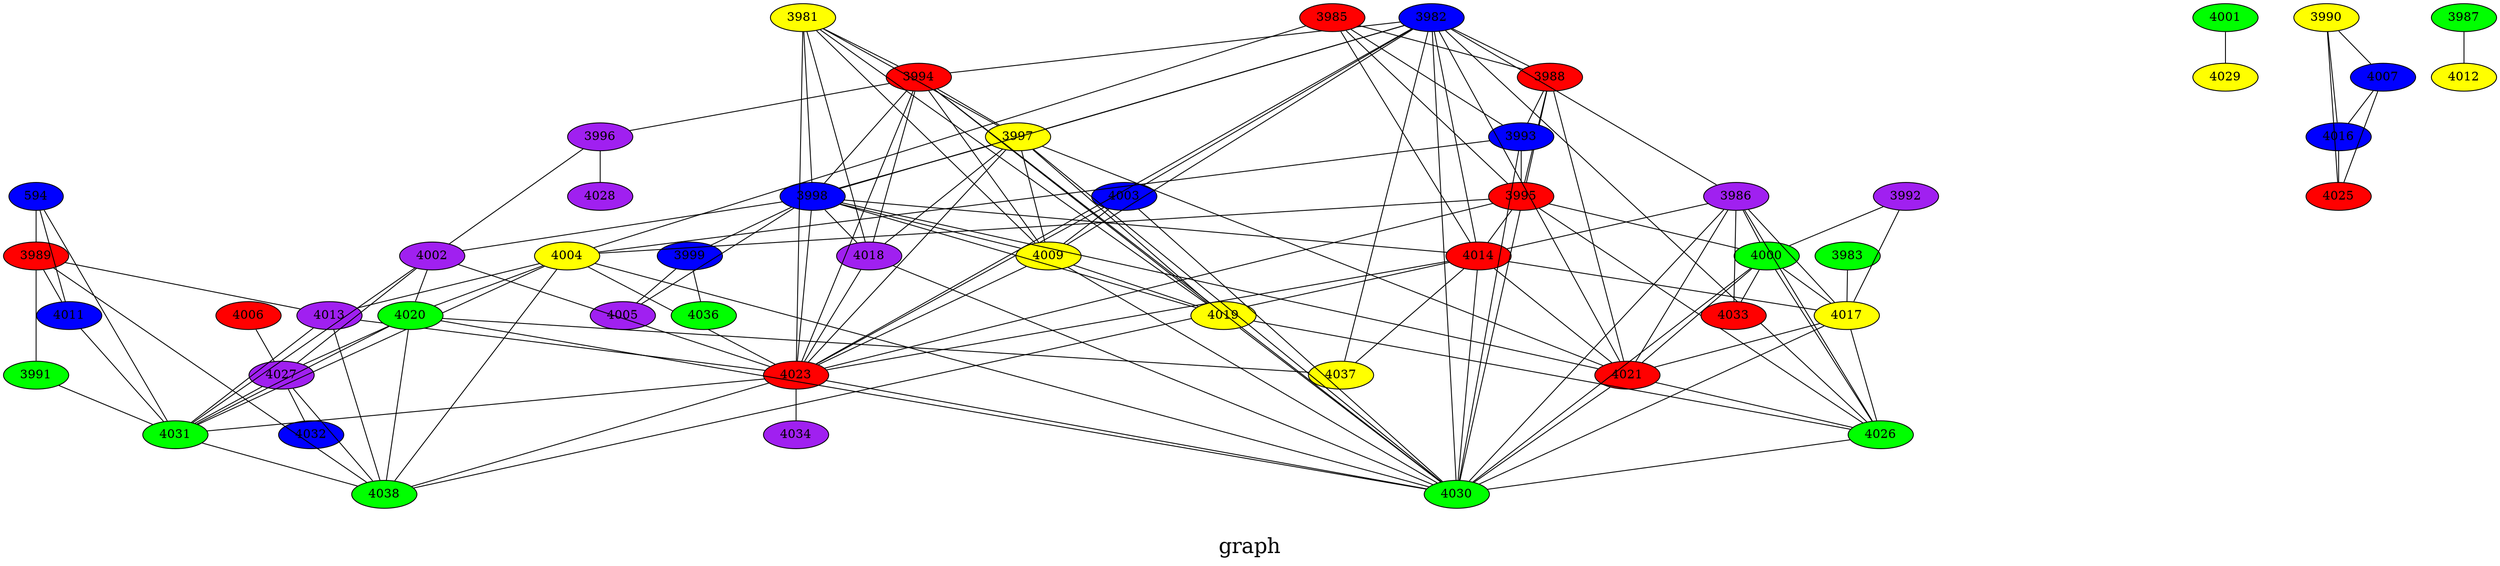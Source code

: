 /*****
graph
*****/

graph G {
  graph [splines=false overlap=false]
  node  [shape=ellipse, width=0.3, height=0.3]
  4038 [style=filled, fillcolor="green"];
  4014 [style=filled, fillcolor="red"];
  4032 [style=filled, fillcolor="blue"];
  4027 [style=filled, fillcolor="purple"];
  4019 [style=filled, fillcolor="yellow"];
  4026 [style=filled, fillcolor="green"];
  4023 [style=filled, fillcolor="red"];
  4003 [style=filled, fillcolor="blue"];
  4018 [style=filled, fillcolor="purple"];
  3997 [style=filled, fillcolor="yellow"];
  4031 [style=filled, fillcolor="green"];
  4021 [style=filled, fillcolor="red"];
  3998 [style=filled, fillcolor="blue"];
  4013 [style=filled, fillcolor="purple"];
  4004 [style=filled, fillcolor="yellow"];
  4030 [style=filled, fillcolor="green"];
  3988 [style=filled, fillcolor="red"];
  3982 [style=filled, fillcolor="blue"];
  4002 [style=filled, fillcolor="purple"];
  4037 [style=filled, fillcolor="yellow"];
  4020 [style=filled, fillcolor="green"];
  3995 [style=filled, fillcolor="red"];
  3993 [style=filled, fillcolor="blue"];
  3986 [style=filled, fillcolor="purple"];
  4017 [style=filled, fillcolor="yellow"];
  3983 [style=filled, fillcolor="green"];
  3994 [style=filled, fillcolor="red"];
  3999 [style=filled, fillcolor="blue"];
  4005 [style=filled, fillcolor="purple"];
  4009 [style=filled, fillcolor="yellow"];
  3991 [style=filled, fillcolor="green"];
  3989 [style=filled, fillcolor="red"];
  4011 [style=filled, fillcolor="blue"];
  3992 [style=filled, fillcolor="purple"];
  3981 [style=filled, fillcolor="yellow"];
  4000 [style=filled, fillcolor="green"];
  3985 [style=filled, fillcolor="red"];
  594 [style=filled, fillcolor="blue"];
  3996 [style=filled, fillcolor="purple"];
  4029 [style=filled, fillcolor="yellow"];
  4001 [style=filled, fillcolor="green"];
  4025 [style=filled, fillcolor="red"];
  4016 [style=filled, fillcolor="blue"];
  4034 [style=filled, fillcolor="purple"];
  3990 [style=filled, fillcolor="yellow"];
  4036 [style=filled, fillcolor="green"];
  4033 [style=filled, fillcolor="red"];
  4007 [style=filled, fillcolor="blue"];
  4028 [style=filled, fillcolor="purple"];
  4012 [style=filled, fillcolor="yellow"];
  3987 [style=filled, fillcolor="green"];
  4006 [style=filled, fillcolor="red"];
  4014 -- 4017;
  4014 -- 4021;
  4014 -- 4023;
  4014 -- 4030;
  4014 -- 4037;
  4014 -- 4038;
  4027 -- 4031;
  4027 -- 4032;
  4027 -- 4038;
  4019 -- 4026;
  4019 -- 4030;
  4026 -- 4030;
  4023 -- 4030;
  4023 -- 4031;
  4023 -- 4034;
  4023 -- 4038;
  4003 -- 4009;
  4003 -- 4023;
  4003 -- 4030;
  4018 -- 4023;
  4018 -- 4030;
  3997 -- 3998;
  3997 -- 4009;
  3997 -- 4018;
  3997 -- 4019;
  3997 -- 4021;
  3997 -- 4023;
  3997 -- 4030;
  4031 -- 4038;
  4021 -- 4026;
  4021 -- 4030;
  3998 -- 3999;
  3998 -- 4002;
  3998 -- 4005;
  3998 -- 4009;
  3998 -- 4014;
  3998 -- 4018;
  3998 -- 4019;
  3998 -- 4021;
  3998 -- 4023;
  4013 -- 4023;
  4013 -- 4031;
  4013 -- 4038;
  4004 -- 4013;
  4004 -- 4020;
  4004 -- 4023;
  4004 -- 4030;
  4004 -- 4031;
  4004 -- 4038;
  3988 -- 3993;
  3988 -- 3995;
  3988 -- 4021;
  3988 -- 4030;
  3982 -- 3986;
  3982 -- 3988;
  3982 -- 3994;
  3982 -- 3997;
  3982 -- 3998;
  3982 -- 4003;
  3982 -- 4009;
  3982 -- 4014;
  3982 -- 4021;
  3982 -- 4023;
  3982 -- 4026;
  3982 -- 4030;
  3982 -- 4037;
  4002 -- 4020;
  4002 -- 4023;
  4002 -- 4027;
  4002 -- 4031;
  4020 -- 4027;
  4020 -- 4030;
  4020 -- 4031;
  4020 -- 4037;
  4020 -- 4038;
  3995 -- 4000;
  3995 -- 4004;
  3995 -- 4014;
  3995 -- 4023;
  3995 -- 4026;
  3993 -- 3995;
  3993 -- 4004;
  3993 -- 4030;
  3986 -- 4000;
  3986 -- 4014;
  3986 -- 4017;
  3986 -- 4021;
  3986 -- 4026;
  3986 -- 4030;
  3986 -- 4033;
  4017 -- 4021;
  4017 -- 4026;
  4017 -- 4030;
  3983 -- 4017;
  3994 -- 3996;
  3994 -- 3997;
  3994 -- 3998;
  3994 -- 4009;
  3994 -- 4018;
  3994 -- 4019;
  3994 -- 4023;
  3994 -- 4030;
  3999 -- 4005;
  3999 -- 4036;
  4009 -- 4019;
  4009 -- 4023;
  4009 -- 4030;
  3991 -- 4031;
  3989 -- 3991;
  3989 -- 4011;
  3989 -- 4013;
  3989 -- 4038;
  4011 -- 4031;
  3992 -- 4000;
  3992 -- 4017;
  3981 -- 3994;
  3981 -- 3997;
  3981 -- 3998;
  3981 -- 4009;
  3981 -- 4018;
  3981 -- 4019;
  3981 -- 4023;
  4000 -- 4017;
  4000 -- 4021;
  4000 -- 4026;
  4000 -- 4030;
  4000 -- 4033;
  3985 -- 3988;
  3985 -- 3993;
  3985 -- 3995;
  3985 -- 4004;
  3985 -- 4014;
  594 -- 3989;
  594 -- 4011;
  594 -- 4031;
  3996 -- 4002;
  3996 -- 4028;
  4001 -- 4029;
  4016 -- 4025;
  3990 -- 4007;
  3990 -- 4016;
  3990 -- 4025;
  4007 -- 4016;
  4007 -- 4025;
  3987 -- 4012;
  4006 -- 4027;
  label = "\ngraph\n";  fontsize=24;
}
